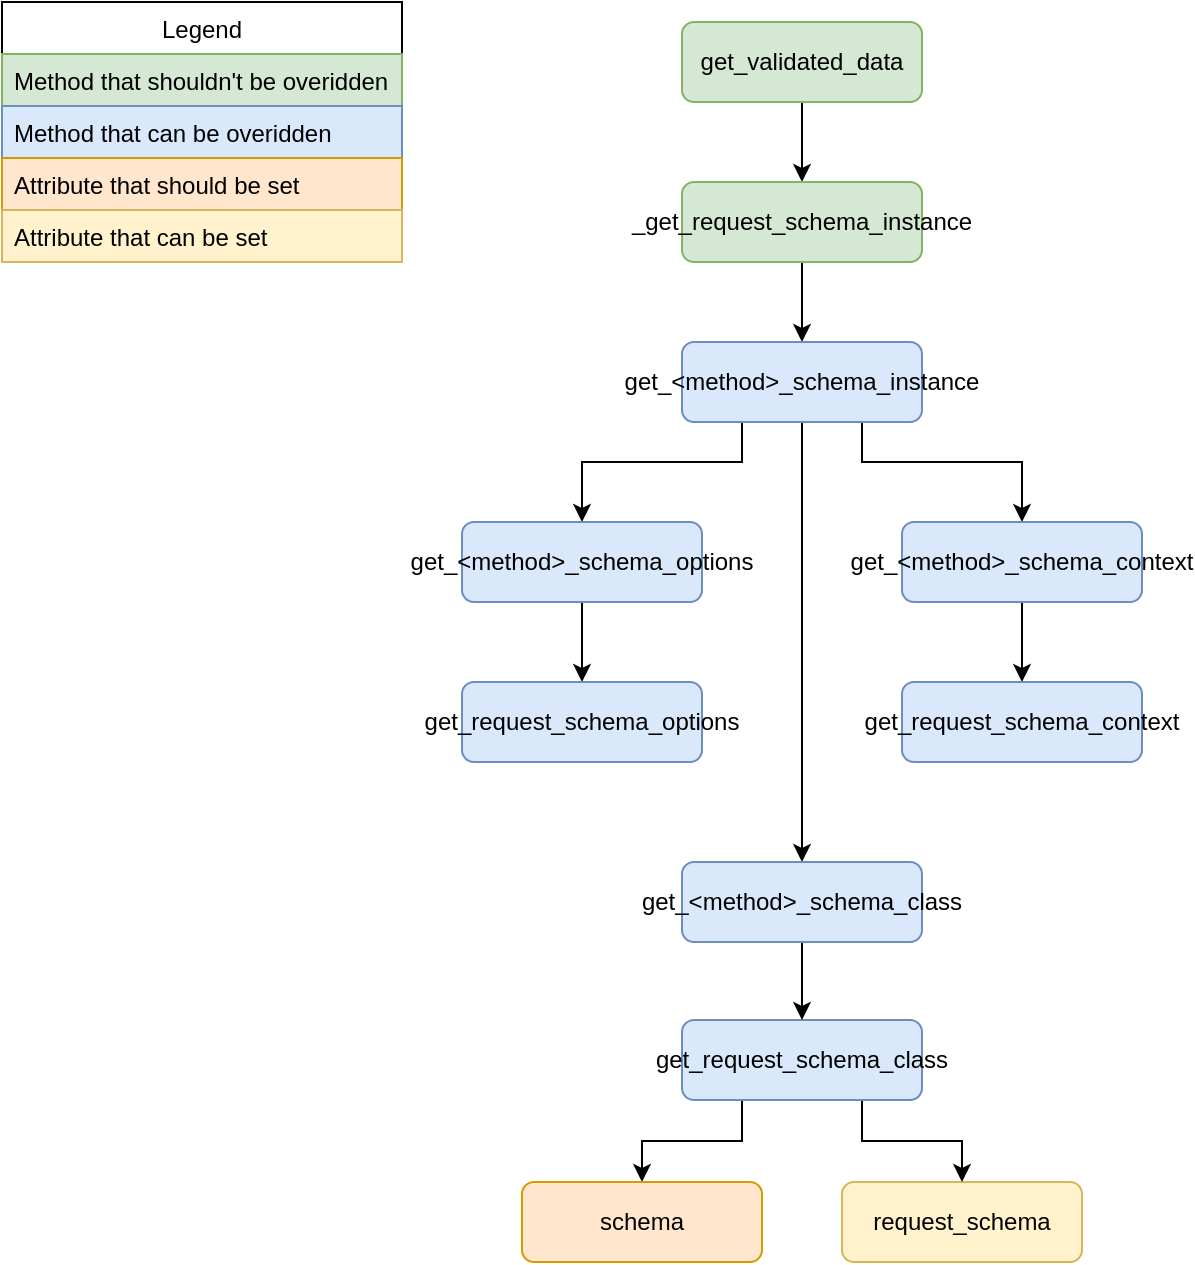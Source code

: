 <mxfile version="15.2.9" type="device"><diagram id="feOm6Yy4LBZRzj9rg0ov" name="Page-1"><mxGraphModel dx="1113" dy="753" grid="1" gridSize="10" guides="1" tooltips="1" connect="1" arrows="1" fold="1" page="1" pageScale="1" pageWidth="1200" pageHeight="1920" math="0" shadow="0"><root><mxCell id="0"/><mxCell id="1" parent="0"/><mxCell id="rdjsUFx3XcIFtHfqyPuv-51" value="request_schema" style="rounded=1;whiteSpace=wrap;html=1;fillColor=#fff2cc;strokeColor=#d6b656;" vertex="1" parent="1"><mxGeometry x="970" y="710" width="120" height="40" as="geometry"/></mxCell><mxCell id="rdjsUFx3XcIFtHfqyPuv-52" style="edgeStyle=orthogonalEdgeStyle;rounded=0;orthogonalLoop=1;jettySize=auto;html=1;exitX=0.25;exitY=1;exitDx=0;exitDy=0;entryX=0.5;entryY=0;entryDx=0;entryDy=0;" edge="1" parent="1" source="rdjsUFx3XcIFtHfqyPuv-54" target="rdjsUFx3XcIFtHfqyPuv-59"><mxGeometry relative="1" as="geometry"/></mxCell><mxCell id="rdjsUFx3XcIFtHfqyPuv-53" style="edgeStyle=orthogonalEdgeStyle;rounded=0;orthogonalLoop=1;jettySize=auto;html=1;exitX=0.75;exitY=1;exitDx=0;exitDy=0;entryX=0.5;entryY=0;entryDx=0;entryDy=0;" edge="1" parent="1" source="rdjsUFx3XcIFtHfqyPuv-54" target="rdjsUFx3XcIFtHfqyPuv-51"><mxGeometry relative="1" as="geometry"/></mxCell><mxCell id="rdjsUFx3XcIFtHfqyPuv-54" value="get_request_schema_class" style="rounded=1;whiteSpace=wrap;html=1;fillColor=#dae8fc;strokeColor=#6c8ebf;" vertex="1" parent="1"><mxGeometry x="890" y="629" width="120" height="40" as="geometry"/></mxCell><mxCell id="rdjsUFx3XcIFtHfqyPuv-55" style="edgeStyle=orthogonalEdgeStyle;rounded=0;orthogonalLoop=1;jettySize=auto;html=1;exitX=0.5;exitY=1;exitDx=0;exitDy=0;entryX=0.5;entryY=0;entryDx=0;entryDy=0;" edge="1" parent="1" source="rdjsUFx3XcIFtHfqyPuv-56" target="rdjsUFx3XcIFtHfqyPuv-58"><mxGeometry relative="1" as="geometry"/></mxCell><mxCell id="rdjsUFx3XcIFtHfqyPuv-56" value="get_validated_data" style="rounded=1;whiteSpace=wrap;html=1;fillColor=#d5e8d4;strokeColor=#82b366;" vertex="1" parent="1"><mxGeometry x="890" y="130" width="120" height="40" as="geometry"/></mxCell><mxCell id="rdjsUFx3XcIFtHfqyPuv-57" style="edgeStyle=orthogonalEdgeStyle;rounded=0;orthogonalLoop=1;jettySize=auto;html=1;exitX=0.5;exitY=1;exitDx=0;exitDy=0;entryX=0.5;entryY=0;entryDx=0;entryDy=0;" edge="1" parent="1" source="rdjsUFx3XcIFtHfqyPuv-58" target="rdjsUFx3XcIFtHfqyPuv-63"><mxGeometry relative="1" as="geometry"/></mxCell><mxCell id="rdjsUFx3XcIFtHfqyPuv-58" value="_get_request_schema_instance" style="rounded=1;whiteSpace=wrap;html=1;fillColor=#d5e8d4;strokeColor=#82b366;" vertex="1" parent="1"><mxGeometry x="890" y="210" width="120" height="40" as="geometry"/></mxCell><mxCell id="rdjsUFx3XcIFtHfqyPuv-59" value="schema" style="rounded=1;whiteSpace=wrap;html=1;fillColor=#ffe6cc;strokeColor=#d79b00;" vertex="1" parent="1"><mxGeometry x="810" y="710" width="120" height="40" as="geometry"/></mxCell><mxCell id="rdjsUFx3XcIFtHfqyPuv-60" style="edgeStyle=orthogonalEdgeStyle;rounded=0;orthogonalLoop=1;jettySize=auto;html=1;exitX=0.5;exitY=1;exitDx=0;exitDy=0;entryX=0.5;entryY=0;entryDx=0;entryDy=0;" edge="1" parent="1" source="rdjsUFx3XcIFtHfqyPuv-63" target="rdjsUFx3XcIFtHfqyPuv-65"><mxGeometry relative="1" as="geometry"><mxPoint x="980" y="380" as="targetPoint"/></mxGeometry></mxCell><mxCell id="rdjsUFx3XcIFtHfqyPuv-61" style="edgeStyle=orthogonalEdgeStyle;rounded=0;orthogonalLoop=1;jettySize=auto;html=1;exitX=0.75;exitY=1;exitDx=0;exitDy=0;entryX=0.5;entryY=0;entryDx=0;entryDy=0;" edge="1" parent="1" source="rdjsUFx3XcIFtHfqyPuv-63" target="rdjsUFx3XcIFtHfqyPuv-67"><mxGeometry relative="1" as="geometry"><Array as="points"><mxPoint x="980" y="350"/><mxPoint x="1060" y="350"/></Array></mxGeometry></mxCell><mxCell id="rdjsUFx3XcIFtHfqyPuv-62" style="edgeStyle=orthogonalEdgeStyle;rounded=0;orthogonalLoop=1;jettySize=auto;html=1;exitX=0.25;exitY=1;exitDx=0;exitDy=0;entryX=0.5;entryY=0;entryDx=0;entryDy=0;" edge="1" parent="1" source="rdjsUFx3XcIFtHfqyPuv-63" target="rdjsUFx3XcIFtHfqyPuv-69"><mxGeometry relative="1" as="geometry"><Array as="points"><mxPoint x="920" y="350"/><mxPoint x="840" y="350"/></Array></mxGeometry></mxCell><mxCell id="rdjsUFx3XcIFtHfqyPuv-63" value="get_&amp;lt;method&amp;gt;_schema_instance" style="rounded=1;whiteSpace=wrap;html=1;fillColor=#dae8fc;strokeColor=#6c8ebf;" vertex="1" parent="1"><mxGeometry x="890" y="290" width="120" height="40" as="geometry"/></mxCell><mxCell id="rdjsUFx3XcIFtHfqyPuv-64" style="edgeStyle=orthogonalEdgeStyle;rounded=0;orthogonalLoop=1;jettySize=auto;html=1;exitX=0.5;exitY=1;exitDx=0;exitDy=0;entryX=0.5;entryY=0;entryDx=0;entryDy=0;" edge="1" parent="1" source="rdjsUFx3XcIFtHfqyPuv-65" target="rdjsUFx3XcIFtHfqyPuv-54"><mxGeometry relative="1" as="geometry"/></mxCell><mxCell id="rdjsUFx3XcIFtHfqyPuv-65" value="get_&amp;lt;method&amp;gt;_schema_class" style="rounded=1;whiteSpace=wrap;html=1;fillColor=#dae8fc;strokeColor=#6c8ebf;" vertex="1" parent="1"><mxGeometry x="890" y="550" width="120" height="40" as="geometry"/></mxCell><mxCell id="rdjsUFx3XcIFtHfqyPuv-66" style="edgeStyle=orthogonalEdgeStyle;rounded=0;orthogonalLoop=1;jettySize=auto;html=1;exitX=0.5;exitY=1;exitDx=0;exitDy=0;entryX=0.5;entryY=0;entryDx=0;entryDy=0;" edge="1" parent="1" source="rdjsUFx3XcIFtHfqyPuv-67" target="rdjsUFx3XcIFtHfqyPuv-71"><mxGeometry relative="1" as="geometry"/></mxCell><mxCell id="rdjsUFx3XcIFtHfqyPuv-67" value="get_&amp;lt;method&amp;gt;_schema_context" style="rounded=1;whiteSpace=wrap;html=1;fillColor=#dae8fc;strokeColor=#6c8ebf;" vertex="1" parent="1"><mxGeometry x="1000" y="380" width="120" height="40" as="geometry"/></mxCell><mxCell id="rdjsUFx3XcIFtHfqyPuv-68" style="edgeStyle=orthogonalEdgeStyle;rounded=0;orthogonalLoop=1;jettySize=auto;html=1;exitX=0.5;exitY=1;exitDx=0;exitDy=0;entryX=0.5;entryY=0;entryDx=0;entryDy=0;" edge="1" parent="1" source="rdjsUFx3XcIFtHfqyPuv-69" target="rdjsUFx3XcIFtHfqyPuv-70"><mxGeometry relative="1" as="geometry"/></mxCell><mxCell id="rdjsUFx3XcIFtHfqyPuv-69" value="get_&amp;lt;method&amp;gt;_schema_options" style="rounded=1;whiteSpace=wrap;html=1;fillColor=#dae8fc;strokeColor=#6c8ebf;" vertex="1" parent="1"><mxGeometry x="780" y="380" width="120" height="40" as="geometry"/></mxCell><mxCell id="rdjsUFx3XcIFtHfqyPuv-70" value="get_request_schema_options" style="rounded=1;whiteSpace=wrap;html=1;fillColor=#dae8fc;strokeColor=#6c8ebf;" vertex="1" parent="1"><mxGeometry x="780" y="460" width="120" height="40" as="geometry"/></mxCell><mxCell id="rdjsUFx3XcIFtHfqyPuv-71" value="get_request_schema_context" style="rounded=1;whiteSpace=wrap;html=1;fillColor=#dae8fc;strokeColor=#6c8ebf;" vertex="1" parent="1"><mxGeometry x="1000" y="460" width="120" height="40" as="geometry"/></mxCell><mxCell id="rdjsUFx3XcIFtHfqyPuv-72" value="Legend" style="swimlane;fontStyle=0;childLayout=stackLayout;horizontal=1;startSize=26;horizontalStack=0;resizeParent=1;resizeParentMax=0;resizeLast=0;collapsible=1;marginBottom=0;" vertex="1" parent="1"><mxGeometry x="550" y="120" width="200" height="104" as="geometry"/></mxCell><mxCell id="rdjsUFx3XcIFtHfqyPuv-73" value="Method that shouldn't be overidden" style="text;strokeColor=#82b366;fillColor=#d5e8d4;align=left;verticalAlign=top;spacingLeft=4;spacingRight=4;overflow=hidden;rotatable=0;points=[[0,0.5],[1,0.5]];portConstraint=eastwest;" vertex="1" parent="rdjsUFx3XcIFtHfqyPuv-72"><mxGeometry y="26" width="200" height="26" as="geometry"/></mxCell><mxCell id="rdjsUFx3XcIFtHfqyPuv-74" value="Method that can be overidden" style="text;strokeColor=#6c8ebf;fillColor=#dae8fc;align=left;verticalAlign=top;spacingLeft=4;spacingRight=4;overflow=hidden;rotatable=0;points=[[0,0.5],[1,0.5]];portConstraint=eastwest;" vertex="1" parent="rdjsUFx3XcIFtHfqyPuv-72"><mxGeometry y="52" width="200" height="26" as="geometry"/></mxCell><mxCell id="rdjsUFx3XcIFtHfqyPuv-75" value="Attribute that should be set" style="text;strokeColor=#d79b00;fillColor=#ffe6cc;align=left;verticalAlign=top;spacingLeft=4;spacingRight=4;overflow=hidden;rotatable=0;points=[[0,0.5],[1,0.5]];portConstraint=eastwest;" vertex="1" parent="rdjsUFx3XcIFtHfqyPuv-72"><mxGeometry y="78" width="200" height="26" as="geometry"/></mxCell><mxCell id="rdjsUFx3XcIFtHfqyPuv-76" value="Attribute that can be set" style="text;strokeColor=#d6b656;fillColor=#fff2cc;align=left;verticalAlign=top;spacingLeft=4;spacingRight=4;overflow=hidden;rotatable=0;points=[[0,0.5],[1,0.5]];portConstraint=eastwest;" vertex="1" parent="1"><mxGeometry x="550" y="224" width="200" height="26" as="geometry"/></mxCell></root></mxGraphModel></diagram></mxfile>